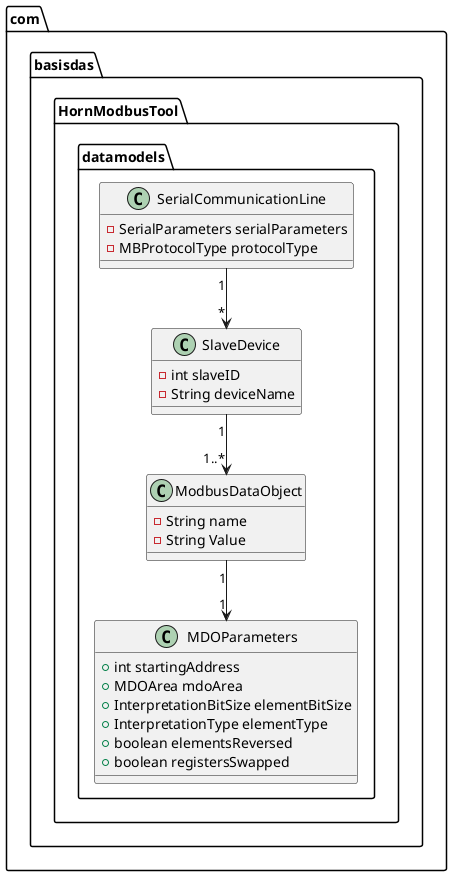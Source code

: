 @startuml
class com.basisdas.HornModbusTool.datamodels.SerialCommunicationLine {
- SerialParameters serialParameters
- MBProtocolType protocolType
'- ArrayList<SlaveDevice> modbusSlaveDevices
}
class com.basisdas.HornModbusTool.datamodels.MDOParameters {
+ int startingAddress
+ MDOArea mdoArea
+ InterpretationBitSize elementBitSize
+ InterpretationType elementType
+ boolean elementsReversed
+ boolean registersSwapped
}
class com.basisdas.HornModbusTool.datamodels.ModbusDataObject {
- String name
'- MDOParameters params
- String Value
}
class com.basisdas.HornModbusTool.datamodels.SlaveDevice {
- int slaveID
- String deviceName
'- ArrayList<ModbusDataObject> modbusDataObjects
}

com.basisdas.HornModbusTool.datamodels.SerialCommunicationLine "1" --> "*" com.basisdas.HornModbusTool.datamodels.SlaveDevice
com.basisdas.HornModbusTool.datamodels.SlaveDevice "1"  --> "1..*" com.basisdas.HornModbusTool.datamodels.ModbusDataObject
com.basisdas.HornModbusTool.datamodels.ModbusDataObject "1" --> "1" com.basisdas.HornModbusTool.datamodels.MDOParameters
@enduml